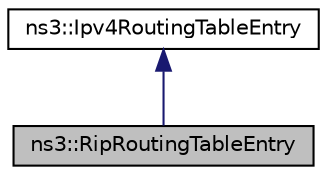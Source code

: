 digraph "ns3::RipRoutingTableEntry"
{
 // LATEX_PDF_SIZE
  edge [fontname="Helvetica",fontsize="10",labelfontname="Helvetica",labelfontsize="10"];
  node [fontname="Helvetica",fontsize="10",shape=record];
  Node1 [label="ns3::RipRoutingTableEntry",height=0.2,width=0.4,color="black", fillcolor="grey75", style="filled", fontcolor="black",tooltip="Rip Routing Table Entry."];
  Node2 -> Node1 [dir="back",color="midnightblue",fontsize="10",style="solid",fontname="Helvetica"];
  Node2 [label="ns3::Ipv4RoutingTableEntry",height=0.2,width=0.4,color="black", fillcolor="white", style="filled",URL="$classns3_1_1_ipv4_routing_table_entry.html",tooltip="A record of an IPv4 routing table entry for Ipv4GlobalRouting and Ipv4StaticRouting."];
}

